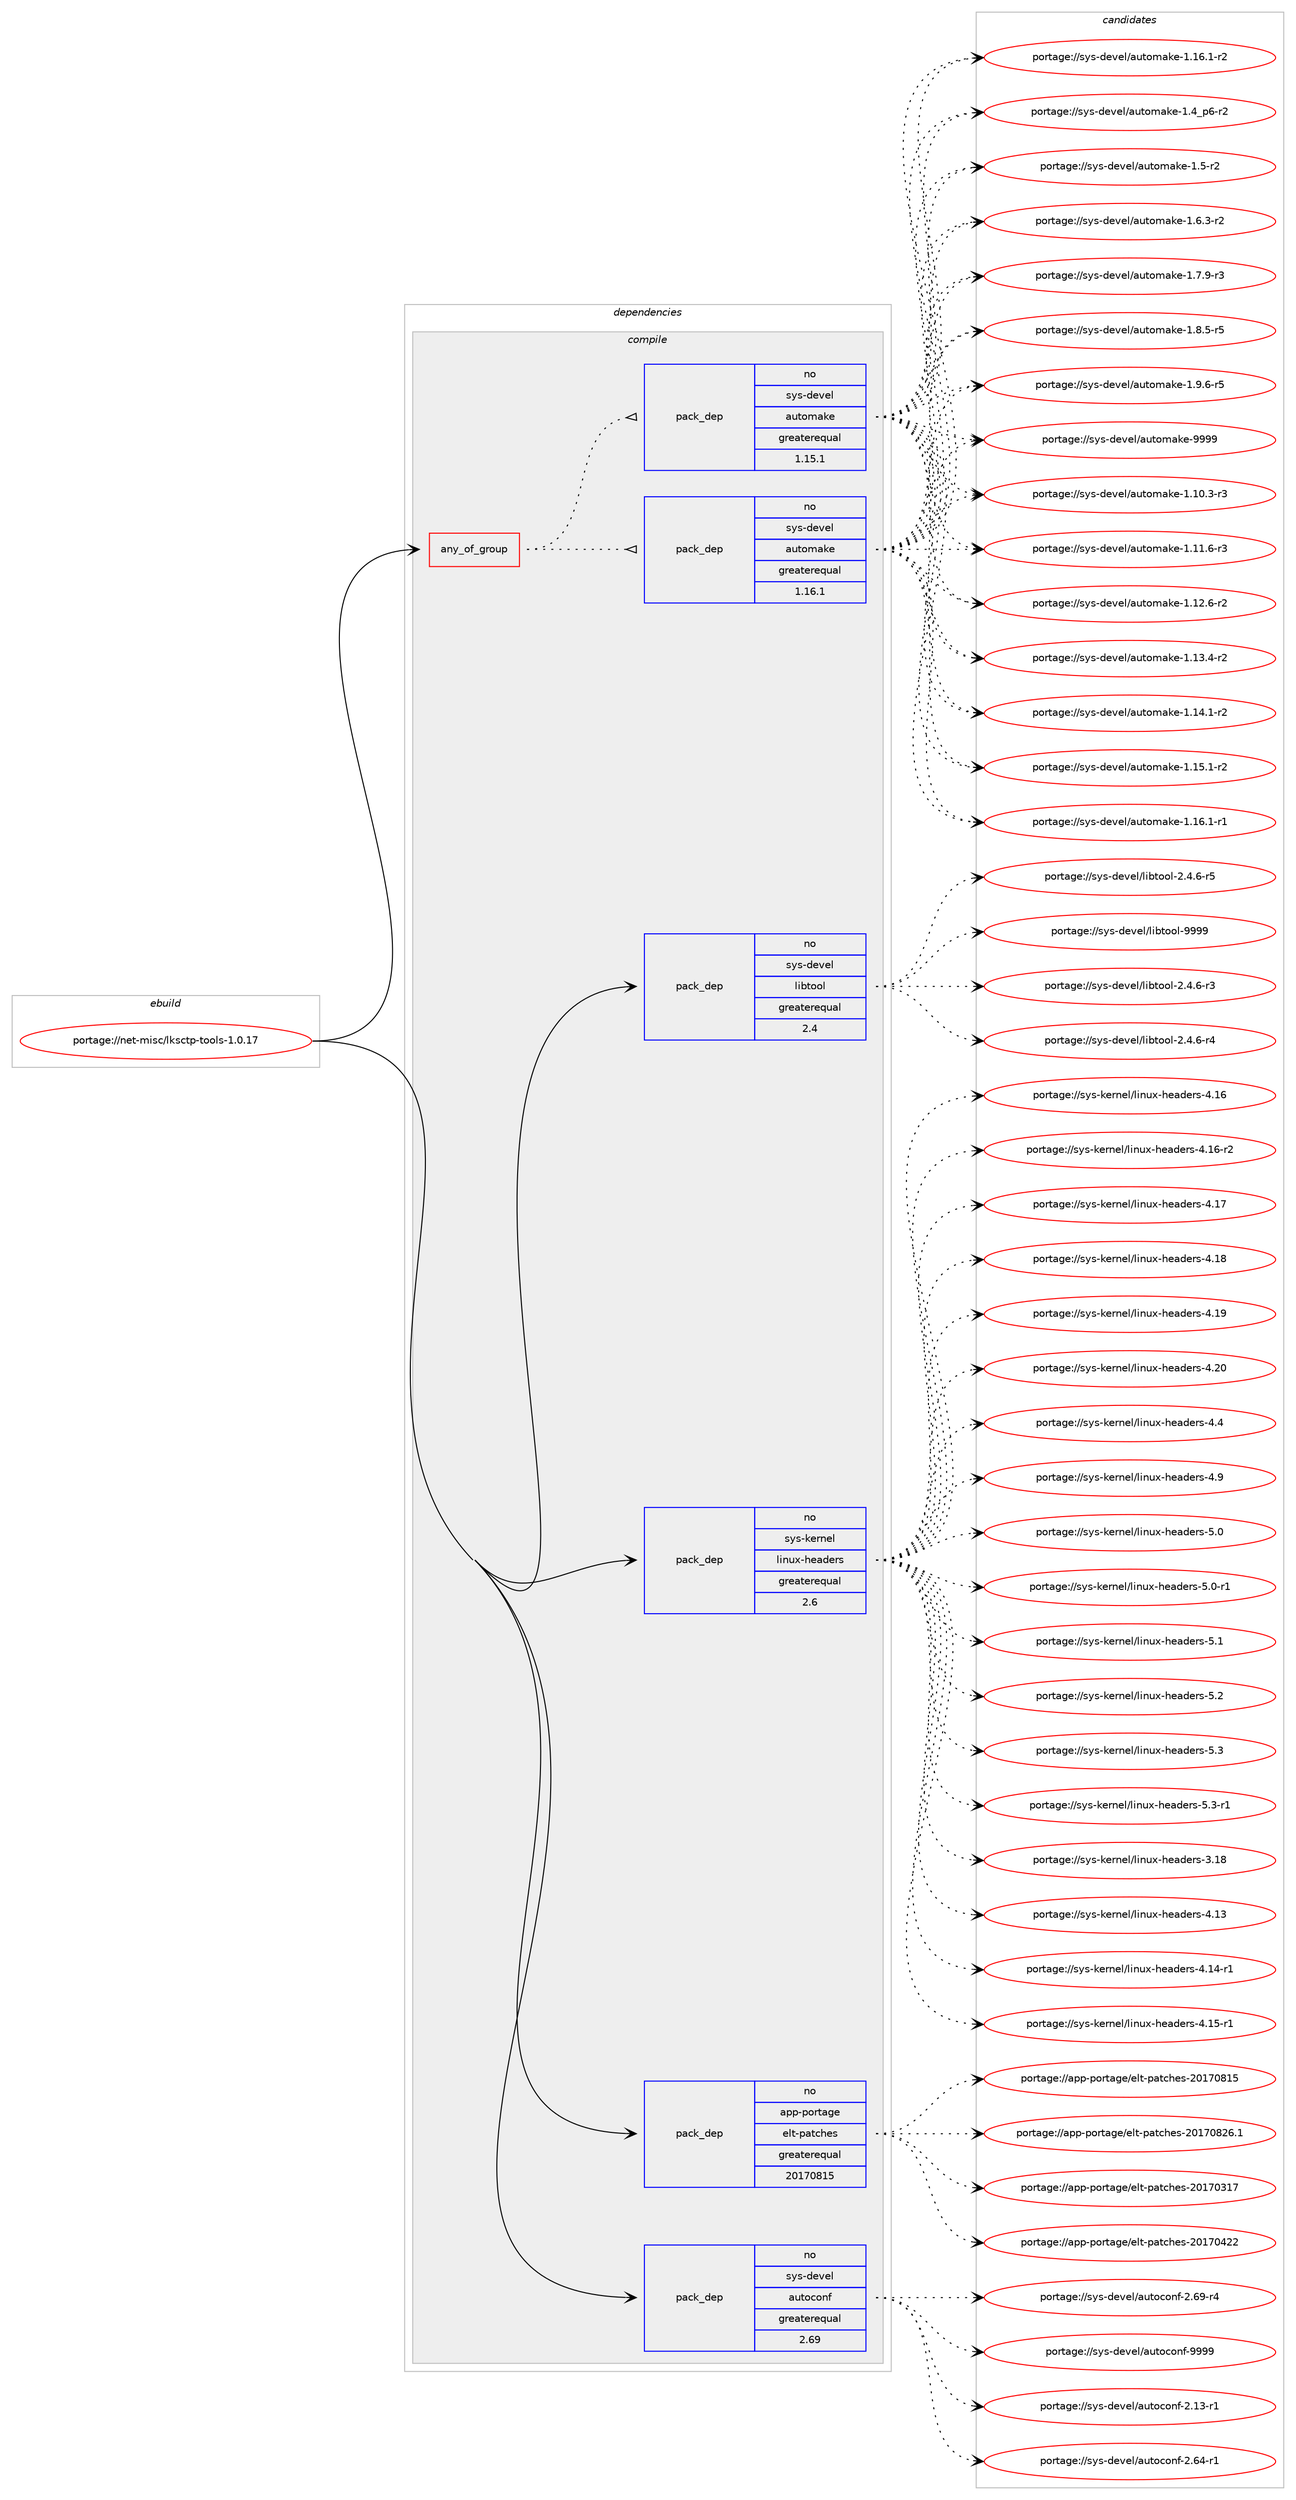 digraph prolog {

# *************
# Graph options
# *************

newrank=true;
concentrate=true;
compound=true;
graph [rankdir=LR,fontname=Helvetica,fontsize=10,ranksep=1.5];#, ranksep=2.5, nodesep=0.2];
edge  [arrowhead=vee];
node  [fontname=Helvetica,fontsize=10];

# **********
# The ebuild
# **********

subgraph cluster_leftcol {
color=gray;
rank=same;
label=<<i>ebuild</i>>;
id [label="portage://net-misc/lksctp-tools-1.0.17", color=red, width=4, href="../net-misc/lksctp-tools-1.0.17.svg"];
}

# ****************
# The dependencies
# ****************

subgraph cluster_midcol {
color=gray;
label=<<i>dependencies</i>>;
subgraph cluster_compile {
fillcolor="#eeeeee";
style=filled;
label=<<i>compile</i>>;
subgraph any5951 {
dependency367056 [label=<<TABLE BORDER="0" CELLBORDER="1" CELLSPACING="0" CELLPADDING="4"><TR><TD CELLPADDING="10">any_of_group</TD></TR></TABLE>>, shape=none, color=red];subgraph pack269045 {
dependency367057 [label=<<TABLE BORDER="0" CELLBORDER="1" CELLSPACING="0" CELLPADDING="4" WIDTH="220"><TR><TD ROWSPAN="6" CELLPADDING="30">pack_dep</TD></TR><TR><TD WIDTH="110">no</TD></TR><TR><TD>sys-devel</TD></TR><TR><TD>automake</TD></TR><TR><TD>greaterequal</TD></TR><TR><TD>1.16.1</TD></TR></TABLE>>, shape=none, color=blue];
}
dependency367056:e -> dependency367057:w [weight=20,style="dotted",arrowhead="oinv"];
subgraph pack269046 {
dependency367058 [label=<<TABLE BORDER="0" CELLBORDER="1" CELLSPACING="0" CELLPADDING="4" WIDTH="220"><TR><TD ROWSPAN="6" CELLPADDING="30">pack_dep</TD></TR><TR><TD WIDTH="110">no</TD></TR><TR><TD>sys-devel</TD></TR><TR><TD>automake</TD></TR><TR><TD>greaterequal</TD></TR><TR><TD>1.15.1</TD></TR></TABLE>>, shape=none, color=blue];
}
dependency367056:e -> dependency367058:w [weight=20,style="dotted",arrowhead="oinv"];
}
id:e -> dependency367056:w [weight=20,style="solid",arrowhead="vee"];
subgraph pack269047 {
dependency367059 [label=<<TABLE BORDER="0" CELLBORDER="1" CELLSPACING="0" CELLPADDING="4" WIDTH="220"><TR><TD ROWSPAN="6" CELLPADDING="30">pack_dep</TD></TR><TR><TD WIDTH="110">no</TD></TR><TR><TD>app-portage</TD></TR><TR><TD>elt-patches</TD></TR><TR><TD>greaterequal</TD></TR><TR><TD>20170815</TD></TR></TABLE>>, shape=none, color=blue];
}
id:e -> dependency367059:w [weight=20,style="solid",arrowhead="vee"];
subgraph pack269048 {
dependency367060 [label=<<TABLE BORDER="0" CELLBORDER="1" CELLSPACING="0" CELLPADDING="4" WIDTH="220"><TR><TD ROWSPAN="6" CELLPADDING="30">pack_dep</TD></TR><TR><TD WIDTH="110">no</TD></TR><TR><TD>sys-devel</TD></TR><TR><TD>autoconf</TD></TR><TR><TD>greaterequal</TD></TR><TR><TD>2.69</TD></TR></TABLE>>, shape=none, color=blue];
}
id:e -> dependency367060:w [weight=20,style="solid",arrowhead="vee"];
subgraph pack269049 {
dependency367061 [label=<<TABLE BORDER="0" CELLBORDER="1" CELLSPACING="0" CELLPADDING="4" WIDTH="220"><TR><TD ROWSPAN="6" CELLPADDING="30">pack_dep</TD></TR><TR><TD WIDTH="110">no</TD></TR><TR><TD>sys-devel</TD></TR><TR><TD>libtool</TD></TR><TR><TD>greaterequal</TD></TR><TR><TD>2.4</TD></TR></TABLE>>, shape=none, color=blue];
}
id:e -> dependency367061:w [weight=20,style="solid",arrowhead="vee"];
subgraph pack269050 {
dependency367062 [label=<<TABLE BORDER="0" CELLBORDER="1" CELLSPACING="0" CELLPADDING="4" WIDTH="220"><TR><TD ROWSPAN="6" CELLPADDING="30">pack_dep</TD></TR><TR><TD WIDTH="110">no</TD></TR><TR><TD>sys-kernel</TD></TR><TR><TD>linux-headers</TD></TR><TR><TD>greaterequal</TD></TR><TR><TD>2.6</TD></TR></TABLE>>, shape=none, color=blue];
}
id:e -> dependency367062:w [weight=20,style="solid",arrowhead="vee"];
}
subgraph cluster_compileandrun {
fillcolor="#eeeeee";
style=filled;
label=<<i>compile and run</i>>;
}
subgraph cluster_run {
fillcolor="#eeeeee";
style=filled;
label=<<i>run</i>>;
}
}

# **************
# The candidates
# **************

subgraph cluster_choices {
rank=same;
color=gray;
label=<<i>candidates</i>>;

subgraph choice269045 {
color=black;
nodesep=1;
choiceportage11512111545100101118101108479711711611110997107101454946494846514511451 [label="portage://sys-devel/automake-1.10.3-r3", color=red, width=4,href="../sys-devel/automake-1.10.3-r3.svg"];
choiceportage11512111545100101118101108479711711611110997107101454946494946544511451 [label="portage://sys-devel/automake-1.11.6-r3", color=red, width=4,href="../sys-devel/automake-1.11.6-r3.svg"];
choiceportage11512111545100101118101108479711711611110997107101454946495046544511450 [label="portage://sys-devel/automake-1.12.6-r2", color=red, width=4,href="../sys-devel/automake-1.12.6-r2.svg"];
choiceportage11512111545100101118101108479711711611110997107101454946495146524511450 [label="portage://sys-devel/automake-1.13.4-r2", color=red, width=4,href="../sys-devel/automake-1.13.4-r2.svg"];
choiceportage11512111545100101118101108479711711611110997107101454946495246494511450 [label="portage://sys-devel/automake-1.14.1-r2", color=red, width=4,href="../sys-devel/automake-1.14.1-r2.svg"];
choiceportage11512111545100101118101108479711711611110997107101454946495346494511450 [label="portage://sys-devel/automake-1.15.1-r2", color=red, width=4,href="../sys-devel/automake-1.15.1-r2.svg"];
choiceportage11512111545100101118101108479711711611110997107101454946495446494511449 [label="portage://sys-devel/automake-1.16.1-r1", color=red, width=4,href="../sys-devel/automake-1.16.1-r1.svg"];
choiceportage11512111545100101118101108479711711611110997107101454946495446494511450 [label="portage://sys-devel/automake-1.16.1-r2", color=red, width=4,href="../sys-devel/automake-1.16.1-r2.svg"];
choiceportage115121115451001011181011084797117116111109971071014549465295112544511450 [label="portage://sys-devel/automake-1.4_p6-r2", color=red, width=4,href="../sys-devel/automake-1.4_p6-r2.svg"];
choiceportage11512111545100101118101108479711711611110997107101454946534511450 [label="portage://sys-devel/automake-1.5-r2", color=red, width=4,href="../sys-devel/automake-1.5-r2.svg"];
choiceportage115121115451001011181011084797117116111109971071014549465446514511450 [label="portage://sys-devel/automake-1.6.3-r2", color=red, width=4,href="../sys-devel/automake-1.6.3-r2.svg"];
choiceportage115121115451001011181011084797117116111109971071014549465546574511451 [label="portage://sys-devel/automake-1.7.9-r3", color=red, width=4,href="../sys-devel/automake-1.7.9-r3.svg"];
choiceportage115121115451001011181011084797117116111109971071014549465646534511453 [label="portage://sys-devel/automake-1.8.5-r5", color=red, width=4,href="../sys-devel/automake-1.8.5-r5.svg"];
choiceportage115121115451001011181011084797117116111109971071014549465746544511453 [label="portage://sys-devel/automake-1.9.6-r5", color=red, width=4,href="../sys-devel/automake-1.9.6-r5.svg"];
choiceportage115121115451001011181011084797117116111109971071014557575757 [label="portage://sys-devel/automake-9999", color=red, width=4,href="../sys-devel/automake-9999.svg"];
dependency367057:e -> choiceportage11512111545100101118101108479711711611110997107101454946494846514511451:w [style=dotted,weight="100"];
dependency367057:e -> choiceportage11512111545100101118101108479711711611110997107101454946494946544511451:w [style=dotted,weight="100"];
dependency367057:e -> choiceportage11512111545100101118101108479711711611110997107101454946495046544511450:w [style=dotted,weight="100"];
dependency367057:e -> choiceportage11512111545100101118101108479711711611110997107101454946495146524511450:w [style=dotted,weight="100"];
dependency367057:e -> choiceportage11512111545100101118101108479711711611110997107101454946495246494511450:w [style=dotted,weight="100"];
dependency367057:e -> choiceportage11512111545100101118101108479711711611110997107101454946495346494511450:w [style=dotted,weight="100"];
dependency367057:e -> choiceportage11512111545100101118101108479711711611110997107101454946495446494511449:w [style=dotted,weight="100"];
dependency367057:e -> choiceportage11512111545100101118101108479711711611110997107101454946495446494511450:w [style=dotted,weight="100"];
dependency367057:e -> choiceportage115121115451001011181011084797117116111109971071014549465295112544511450:w [style=dotted,weight="100"];
dependency367057:e -> choiceportage11512111545100101118101108479711711611110997107101454946534511450:w [style=dotted,weight="100"];
dependency367057:e -> choiceportage115121115451001011181011084797117116111109971071014549465446514511450:w [style=dotted,weight="100"];
dependency367057:e -> choiceportage115121115451001011181011084797117116111109971071014549465546574511451:w [style=dotted,weight="100"];
dependency367057:e -> choiceportage115121115451001011181011084797117116111109971071014549465646534511453:w [style=dotted,weight="100"];
dependency367057:e -> choiceportage115121115451001011181011084797117116111109971071014549465746544511453:w [style=dotted,weight="100"];
dependency367057:e -> choiceportage115121115451001011181011084797117116111109971071014557575757:w [style=dotted,weight="100"];
}
subgraph choice269046 {
color=black;
nodesep=1;
choiceportage11512111545100101118101108479711711611110997107101454946494846514511451 [label="portage://sys-devel/automake-1.10.3-r3", color=red, width=4,href="../sys-devel/automake-1.10.3-r3.svg"];
choiceportage11512111545100101118101108479711711611110997107101454946494946544511451 [label="portage://sys-devel/automake-1.11.6-r3", color=red, width=4,href="../sys-devel/automake-1.11.6-r3.svg"];
choiceportage11512111545100101118101108479711711611110997107101454946495046544511450 [label="portage://sys-devel/automake-1.12.6-r2", color=red, width=4,href="../sys-devel/automake-1.12.6-r2.svg"];
choiceportage11512111545100101118101108479711711611110997107101454946495146524511450 [label="portage://sys-devel/automake-1.13.4-r2", color=red, width=4,href="../sys-devel/automake-1.13.4-r2.svg"];
choiceportage11512111545100101118101108479711711611110997107101454946495246494511450 [label="portage://sys-devel/automake-1.14.1-r2", color=red, width=4,href="../sys-devel/automake-1.14.1-r2.svg"];
choiceportage11512111545100101118101108479711711611110997107101454946495346494511450 [label="portage://sys-devel/automake-1.15.1-r2", color=red, width=4,href="../sys-devel/automake-1.15.1-r2.svg"];
choiceportage11512111545100101118101108479711711611110997107101454946495446494511449 [label="portage://sys-devel/automake-1.16.1-r1", color=red, width=4,href="../sys-devel/automake-1.16.1-r1.svg"];
choiceportage11512111545100101118101108479711711611110997107101454946495446494511450 [label="portage://sys-devel/automake-1.16.1-r2", color=red, width=4,href="../sys-devel/automake-1.16.1-r2.svg"];
choiceportage115121115451001011181011084797117116111109971071014549465295112544511450 [label="portage://sys-devel/automake-1.4_p6-r2", color=red, width=4,href="../sys-devel/automake-1.4_p6-r2.svg"];
choiceportage11512111545100101118101108479711711611110997107101454946534511450 [label="portage://sys-devel/automake-1.5-r2", color=red, width=4,href="../sys-devel/automake-1.5-r2.svg"];
choiceportage115121115451001011181011084797117116111109971071014549465446514511450 [label="portage://sys-devel/automake-1.6.3-r2", color=red, width=4,href="../sys-devel/automake-1.6.3-r2.svg"];
choiceportage115121115451001011181011084797117116111109971071014549465546574511451 [label="portage://sys-devel/automake-1.7.9-r3", color=red, width=4,href="../sys-devel/automake-1.7.9-r3.svg"];
choiceportage115121115451001011181011084797117116111109971071014549465646534511453 [label="portage://sys-devel/automake-1.8.5-r5", color=red, width=4,href="../sys-devel/automake-1.8.5-r5.svg"];
choiceportage115121115451001011181011084797117116111109971071014549465746544511453 [label="portage://sys-devel/automake-1.9.6-r5", color=red, width=4,href="../sys-devel/automake-1.9.6-r5.svg"];
choiceportage115121115451001011181011084797117116111109971071014557575757 [label="portage://sys-devel/automake-9999", color=red, width=4,href="../sys-devel/automake-9999.svg"];
dependency367058:e -> choiceportage11512111545100101118101108479711711611110997107101454946494846514511451:w [style=dotted,weight="100"];
dependency367058:e -> choiceportage11512111545100101118101108479711711611110997107101454946494946544511451:w [style=dotted,weight="100"];
dependency367058:e -> choiceportage11512111545100101118101108479711711611110997107101454946495046544511450:w [style=dotted,weight="100"];
dependency367058:e -> choiceportage11512111545100101118101108479711711611110997107101454946495146524511450:w [style=dotted,weight="100"];
dependency367058:e -> choiceportage11512111545100101118101108479711711611110997107101454946495246494511450:w [style=dotted,weight="100"];
dependency367058:e -> choiceportage11512111545100101118101108479711711611110997107101454946495346494511450:w [style=dotted,weight="100"];
dependency367058:e -> choiceportage11512111545100101118101108479711711611110997107101454946495446494511449:w [style=dotted,weight="100"];
dependency367058:e -> choiceportage11512111545100101118101108479711711611110997107101454946495446494511450:w [style=dotted,weight="100"];
dependency367058:e -> choiceportage115121115451001011181011084797117116111109971071014549465295112544511450:w [style=dotted,weight="100"];
dependency367058:e -> choiceportage11512111545100101118101108479711711611110997107101454946534511450:w [style=dotted,weight="100"];
dependency367058:e -> choiceportage115121115451001011181011084797117116111109971071014549465446514511450:w [style=dotted,weight="100"];
dependency367058:e -> choiceportage115121115451001011181011084797117116111109971071014549465546574511451:w [style=dotted,weight="100"];
dependency367058:e -> choiceportage115121115451001011181011084797117116111109971071014549465646534511453:w [style=dotted,weight="100"];
dependency367058:e -> choiceportage115121115451001011181011084797117116111109971071014549465746544511453:w [style=dotted,weight="100"];
dependency367058:e -> choiceportage115121115451001011181011084797117116111109971071014557575757:w [style=dotted,weight="100"];
}
subgraph choice269047 {
color=black;
nodesep=1;
choiceportage97112112451121111141169710310147101108116451129711699104101115455048495548514955 [label="portage://app-portage/elt-patches-20170317", color=red, width=4,href="../app-portage/elt-patches-20170317.svg"];
choiceportage97112112451121111141169710310147101108116451129711699104101115455048495548525050 [label="portage://app-portage/elt-patches-20170422", color=red, width=4,href="../app-portage/elt-patches-20170422.svg"];
choiceportage97112112451121111141169710310147101108116451129711699104101115455048495548564953 [label="portage://app-portage/elt-patches-20170815", color=red, width=4,href="../app-portage/elt-patches-20170815.svg"];
choiceportage971121124511211111411697103101471011081164511297116991041011154550484955485650544649 [label="portage://app-portage/elt-patches-20170826.1", color=red, width=4,href="../app-portage/elt-patches-20170826.1.svg"];
dependency367059:e -> choiceportage97112112451121111141169710310147101108116451129711699104101115455048495548514955:w [style=dotted,weight="100"];
dependency367059:e -> choiceportage97112112451121111141169710310147101108116451129711699104101115455048495548525050:w [style=dotted,weight="100"];
dependency367059:e -> choiceportage97112112451121111141169710310147101108116451129711699104101115455048495548564953:w [style=dotted,weight="100"];
dependency367059:e -> choiceportage971121124511211111411697103101471011081164511297116991041011154550484955485650544649:w [style=dotted,weight="100"];
}
subgraph choice269048 {
color=black;
nodesep=1;
choiceportage1151211154510010111810110847971171161119911111010245504649514511449 [label="portage://sys-devel/autoconf-2.13-r1", color=red, width=4,href="../sys-devel/autoconf-2.13-r1.svg"];
choiceportage1151211154510010111810110847971171161119911111010245504654524511449 [label="portage://sys-devel/autoconf-2.64-r1", color=red, width=4,href="../sys-devel/autoconf-2.64-r1.svg"];
choiceportage1151211154510010111810110847971171161119911111010245504654574511452 [label="portage://sys-devel/autoconf-2.69-r4", color=red, width=4,href="../sys-devel/autoconf-2.69-r4.svg"];
choiceportage115121115451001011181011084797117116111991111101024557575757 [label="portage://sys-devel/autoconf-9999", color=red, width=4,href="../sys-devel/autoconf-9999.svg"];
dependency367060:e -> choiceportage1151211154510010111810110847971171161119911111010245504649514511449:w [style=dotted,weight="100"];
dependency367060:e -> choiceportage1151211154510010111810110847971171161119911111010245504654524511449:w [style=dotted,weight="100"];
dependency367060:e -> choiceportage1151211154510010111810110847971171161119911111010245504654574511452:w [style=dotted,weight="100"];
dependency367060:e -> choiceportage115121115451001011181011084797117116111991111101024557575757:w [style=dotted,weight="100"];
}
subgraph choice269049 {
color=black;
nodesep=1;
choiceportage1151211154510010111810110847108105981161111111084550465246544511451 [label="portage://sys-devel/libtool-2.4.6-r3", color=red, width=4,href="../sys-devel/libtool-2.4.6-r3.svg"];
choiceportage1151211154510010111810110847108105981161111111084550465246544511452 [label="portage://sys-devel/libtool-2.4.6-r4", color=red, width=4,href="../sys-devel/libtool-2.4.6-r4.svg"];
choiceportage1151211154510010111810110847108105981161111111084550465246544511453 [label="portage://sys-devel/libtool-2.4.6-r5", color=red, width=4,href="../sys-devel/libtool-2.4.6-r5.svg"];
choiceportage1151211154510010111810110847108105981161111111084557575757 [label="portage://sys-devel/libtool-9999", color=red, width=4,href="../sys-devel/libtool-9999.svg"];
dependency367061:e -> choiceportage1151211154510010111810110847108105981161111111084550465246544511451:w [style=dotted,weight="100"];
dependency367061:e -> choiceportage1151211154510010111810110847108105981161111111084550465246544511452:w [style=dotted,weight="100"];
dependency367061:e -> choiceportage1151211154510010111810110847108105981161111111084550465246544511453:w [style=dotted,weight="100"];
dependency367061:e -> choiceportage1151211154510010111810110847108105981161111111084557575757:w [style=dotted,weight="100"];
}
subgraph choice269050 {
color=black;
nodesep=1;
choiceportage115121115451071011141101011084710810511011712045104101971001011141154551464956 [label="portage://sys-kernel/linux-headers-3.18", color=red, width=4,href="../sys-kernel/linux-headers-3.18.svg"];
choiceportage115121115451071011141101011084710810511011712045104101971001011141154552464951 [label="portage://sys-kernel/linux-headers-4.13", color=red, width=4,href="../sys-kernel/linux-headers-4.13.svg"];
choiceportage1151211154510710111411010110847108105110117120451041019710010111411545524649524511449 [label="portage://sys-kernel/linux-headers-4.14-r1", color=red, width=4,href="../sys-kernel/linux-headers-4.14-r1.svg"];
choiceportage1151211154510710111411010110847108105110117120451041019710010111411545524649534511449 [label="portage://sys-kernel/linux-headers-4.15-r1", color=red, width=4,href="../sys-kernel/linux-headers-4.15-r1.svg"];
choiceportage115121115451071011141101011084710810511011712045104101971001011141154552464954 [label="portage://sys-kernel/linux-headers-4.16", color=red, width=4,href="../sys-kernel/linux-headers-4.16.svg"];
choiceportage1151211154510710111411010110847108105110117120451041019710010111411545524649544511450 [label="portage://sys-kernel/linux-headers-4.16-r2", color=red, width=4,href="../sys-kernel/linux-headers-4.16-r2.svg"];
choiceportage115121115451071011141101011084710810511011712045104101971001011141154552464955 [label="portage://sys-kernel/linux-headers-4.17", color=red, width=4,href="../sys-kernel/linux-headers-4.17.svg"];
choiceportage115121115451071011141101011084710810511011712045104101971001011141154552464956 [label="portage://sys-kernel/linux-headers-4.18", color=red, width=4,href="../sys-kernel/linux-headers-4.18.svg"];
choiceportage115121115451071011141101011084710810511011712045104101971001011141154552464957 [label="portage://sys-kernel/linux-headers-4.19", color=red, width=4,href="../sys-kernel/linux-headers-4.19.svg"];
choiceportage115121115451071011141101011084710810511011712045104101971001011141154552465048 [label="portage://sys-kernel/linux-headers-4.20", color=red, width=4,href="../sys-kernel/linux-headers-4.20.svg"];
choiceportage1151211154510710111411010110847108105110117120451041019710010111411545524652 [label="portage://sys-kernel/linux-headers-4.4", color=red, width=4,href="../sys-kernel/linux-headers-4.4.svg"];
choiceportage1151211154510710111411010110847108105110117120451041019710010111411545524657 [label="portage://sys-kernel/linux-headers-4.9", color=red, width=4,href="../sys-kernel/linux-headers-4.9.svg"];
choiceportage1151211154510710111411010110847108105110117120451041019710010111411545534648 [label="portage://sys-kernel/linux-headers-5.0", color=red, width=4,href="../sys-kernel/linux-headers-5.0.svg"];
choiceportage11512111545107101114110101108471081051101171204510410197100101114115455346484511449 [label="portage://sys-kernel/linux-headers-5.0-r1", color=red, width=4,href="../sys-kernel/linux-headers-5.0-r1.svg"];
choiceportage1151211154510710111411010110847108105110117120451041019710010111411545534649 [label="portage://sys-kernel/linux-headers-5.1", color=red, width=4,href="../sys-kernel/linux-headers-5.1.svg"];
choiceportage1151211154510710111411010110847108105110117120451041019710010111411545534650 [label="portage://sys-kernel/linux-headers-5.2", color=red, width=4,href="../sys-kernel/linux-headers-5.2.svg"];
choiceportage1151211154510710111411010110847108105110117120451041019710010111411545534651 [label="portage://sys-kernel/linux-headers-5.3", color=red, width=4,href="../sys-kernel/linux-headers-5.3.svg"];
choiceportage11512111545107101114110101108471081051101171204510410197100101114115455346514511449 [label="portage://sys-kernel/linux-headers-5.3-r1", color=red, width=4,href="../sys-kernel/linux-headers-5.3-r1.svg"];
dependency367062:e -> choiceportage115121115451071011141101011084710810511011712045104101971001011141154551464956:w [style=dotted,weight="100"];
dependency367062:e -> choiceportage115121115451071011141101011084710810511011712045104101971001011141154552464951:w [style=dotted,weight="100"];
dependency367062:e -> choiceportage1151211154510710111411010110847108105110117120451041019710010111411545524649524511449:w [style=dotted,weight="100"];
dependency367062:e -> choiceportage1151211154510710111411010110847108105110117120451041019710010111411545524649534511449:w [style=dotted,weight="100"];
dependency367062:e -> choiceportage115121115451071011141101011084710810511011712045104101971001011141154552464954:w [style=dotted,weight="100"];
dependency367062:e -> choiceportage1151211154510710111411010110847108105110117120451041019710010111411545524649544511450:w [style=dotted,weight="100"];
dependency367062:e -> choiceportage115121115451071011141101011084710810511011712045104101971001011141154552464955:w [style=dotted,weight="100"];
dependency367062:e -> choiceportage115121115451071011141101011084710810511011712045104101971001011141154552464956:w [style=dotted,weight="100"];
dependency367062:e -> choiceportage115121115451071011141101011084710810511011712045104101971001011141154552464957:w [style=dotted,weight="100"];
dependency367062:e -> choiceportage115121115451071011141101011084710810511011712045104101971001011141154552465048:w [style=dotted,weight="100"];
dependency367062:e -> choiceportage1151211154510710111411010110847108105110117120451041019710010111411545524652:w [style=dotted,weight="100"];
dependency367062:e -> choiceportage1151211154510710111411010110847108105110117120451041019710010111411545524657:w [style=dotted,weight="100"];
dependency367062:e -> choiceportage1151211154510710111411010110847108105110117120451041019710010111411545534648:w [style=dotted,weight="100"];
dependency367062:e -> choiceportage11512111545107101114110101108471081051101171204510410197100101114115455346484511449:w [style=dotted,weight="100"];
dependency367062:e -> choiceportage1151211154510710111411010110847108105110117120451041019710010111411545534649:w [style=dotted,weight="100"];
dependency367062:e -> choiceportage1151211154510710111411010110847108105110117120451041019710010111411545534650:w [style=dotted,weight="100"];
dependency367062:e -> choiceportage1151211154510710111411010110847108105110117120451041019710010111411545534651:w [style=dotted,weight="100"];
dependency367062:e -> choiceportage11512111545107101114110101108471081051101171204510410197100101114115455346514511449:w [style=dotted,weight="100"];
}
}

}

